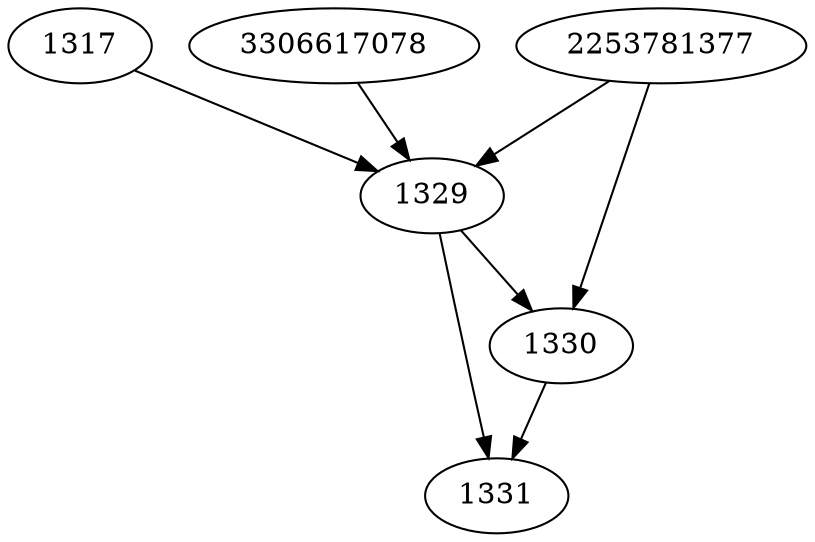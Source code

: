 strict digraph  {
2253781377;
1317;
1329;
1330;
1331;
3306617078;
2253781377 -> 1330;
2253781377 -> 1329;
1317 -> 1329;
1329 -> 1331;
1329 -> 1330;
1330 -> 1331;
3306617078 -> 1329;
}
